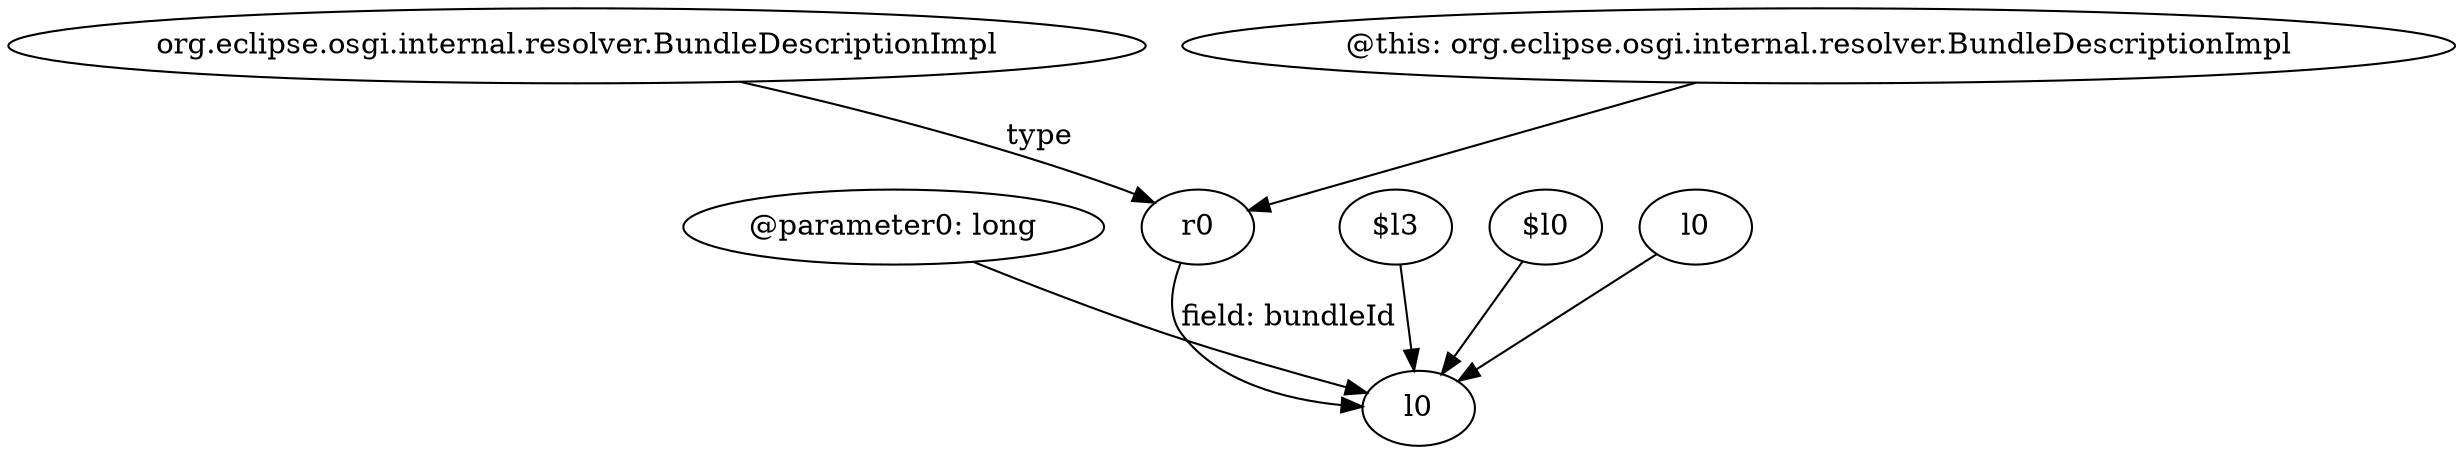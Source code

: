 digraph g {
0[label="@parameter0: long"]
1[label="l0"]
0->1[label=""]
2[label="org.eclipse.osgi.internal.resolver.BundleDescriptionImpl"]
3[label="r0"]
2->3[label="type"]
4[label="$l3"]
4->1[label=""]
5[label="@this: org.eclipse.osgi.internal.resolver.BundleDescriptionImpl"]
5->3[label=""]
6[label="$l0"]
6->1[label=""]
3->1[label="field: bundleId"]
7[label="l0"]
7->1[label=""]
}